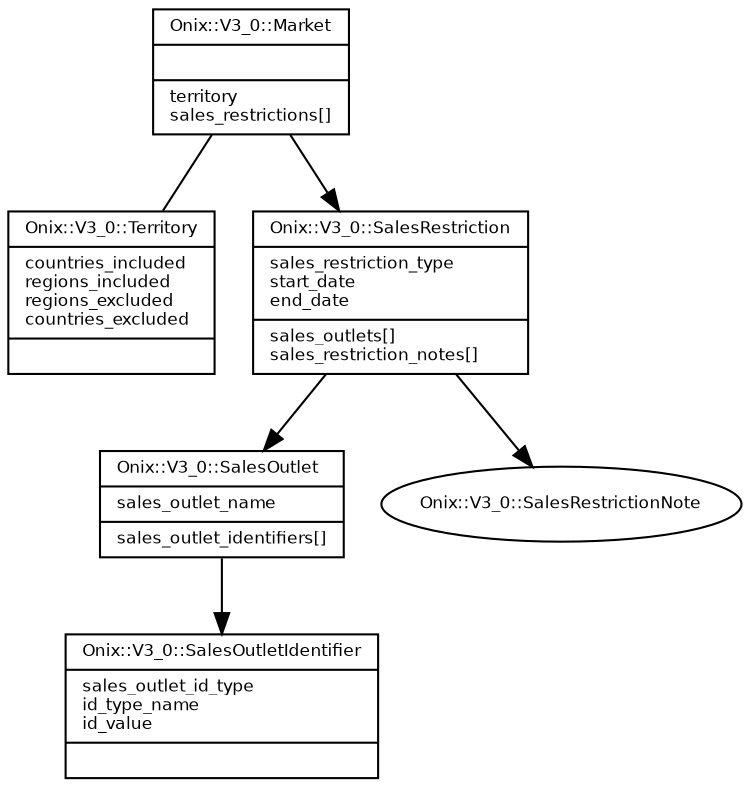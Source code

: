 digraph G {
  fontname = "Bitstream Vera Sans"
  fontsize = 8

  node [
    fontname = "Bitstream Vera Sans"
    fontsize = 8
    shape = "record"
  ]

  edge [
    fontname = "Bitstream Vera Sans"
    fontsize = 8
  ]

  Market [
    label = "{Onix::V3_0::Market\l|\l|territory\lsales_restrictions[]\l}"
  ]

  Market -> Territory [arrowhead=none]
  Market -> SalesRestriction [arrowhead=normal]

  Territory [
    label = "{Onix::V3_0::Territory\l|countries_included\lregions_included\lregions_excluded\lcountries_excluded\l|\l}"
  ]




  SalesRestriction [
    label = "{Onix::V3_0::SalesRestriction\l|sales_restriction_type\lstart_date\lend_date\l|sales_outlets[]\lsales_restriction_notes[]\l}"
  ]

  SalesRestriction -> SalesOutlet [arrowhead=normal]
  SalesRestriction -> SalesRestrictionNote [arrowhead=normal]

  SalesOutlet [
    label = "{Onix::V3_0::SalesOutlet\l|sales_outlet_name\l|sales_outlet_identifiers[]\l}"
  ]

  SalesOutlet -> SalesOutletIdentifier [arrowhead=normal]

  SalesOutletIdentifier [
    label = "{Onix::V3_0::SalesOutletIdentifier\l|sales_outlet_id_type\lid_type_name\lid_value\l|\l}"
  ]




  SalesRestrictionNote [
    label = "Onix::V3_0::SalesRestrictionNote", shape = oval
  ]




}

